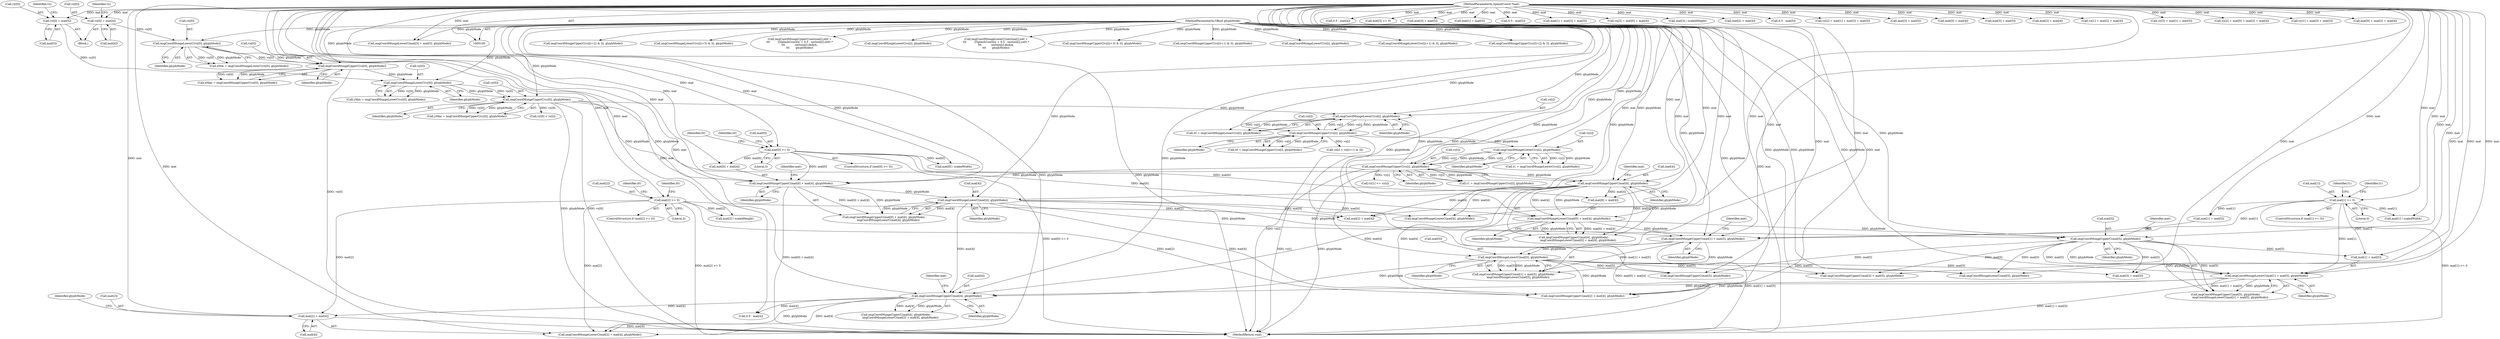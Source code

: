 digraph "0_poppler_a9b8ab4657dec65b8b86c225d12c533ad7e984e2@array" {
"1000475" [label="(Call,mat[2] + mat[4])"];
"1000441" [label="(Call,mat[2] >= 0)"];
"1000105" [label="(MethodParameterIn,SplashCoord *mat)"];
"1000469" [label="(Call,imgCoordMungeUpperC(mat[4], glyphMode))"];
"1000365" [label="(Call,imgCoordMungeLowerC(mat[4], glyphMode))"];
"1000356" [label="(Call,imgCoordMungeUpperC(mat[0] + mat[4], glyphMode))"];
"1000347" [label="(Call,mat[0] >= 0)"];
"1000251" [label="(Call,imgCoordMungeUpperC(vy[0], glyphMode))"];
"1000244" [label="(Call,imgCoordMungeLowerC(vy[0], glyphMode))"];
"1000147" [label="(Call,vy[0] = mat[5])"];
"1000237" [label="(Call,imgCoordMungeUpperC(vx[0], glyphMode))"];
"1000230" [label="(Call,imgCoordMungeLowerC(vx[0], glyphMode))"];
"1000140" [label="(Call,vx[0] = mat[4])"];
"1000106" [label="(MethodParameterIn,GBool glyphMode)"];
"1000313" [label="(Call,imgCoordMungeUpperC(vy[i], glyphMode))"];
"1000298" [label="(Call,imgCoordMungeLowerC(vy[i], glyphMode))"];
"1000283" [label="(Call,imgCoordMungeUpperC(vx[i], glyphMode))"];
"1000268" [label="(Call,imgCoordMungeLowerC(vx[i], glyphMode))"];
"1000375" [label="(Call,imgCoordMungeUpperC(mat[4], glyphMode))"];
"1000408" [label="(Call,imgCoordMungeLowerC(mat[5], glyphMode))"];
"1000399" [label="(Call,imgCoordMungeUpperC(mat[1] + mat[5], glyphMode))"];
"1000390" [label="(Call,mat[1] >= 0)"];
"1000380" [label="(Call,imgCoordMungeLowerC(mat[0] + mat[4], glyphMode))"];
"1000423" [label="(Call,imgCoordMungeLowerC(mat[1] + mat[5], glyphMode))"];
"1000418" [label="(Call,imgCoordMungeUpperC(mat[5], glyphMode))"];
"1000251" [label="(Call,imgCoordMungeUpperC(vy[0], glyphMode))"];
"1000412" [label="(Identifier,glyphMode)"];
"1000140" [label="(Call,vx[0] = mat[4])"];
"1000397" [label="(Identifier,t1)"];
"1001682" [label="(Call,0.5 - mat[4])"];
"1000424" [label="(Call,mat[1] + mat[5])"];
"1000484" [label="(Call,mat[3] >= 0)"];
"1000468" [label="(Call,imgCoordMungeUpperC(mat[4], glyphMode) -\n         imgCoordMungeLowerC(mat[2] + mat[4], glyphMode))"];
"1000228" [label="(Call,xMin = imgCoordMungeLowerC(vx[0], glyphMode))"];
"1000147" [label="(Call,vy[0] = mat[5])"];
"1000364" [label="(Identifier,glyphMode)"];
"1000408" [label="(Call,imgCoordMungeLowerC(mat[5], glyphMode))"];
"1000249" [label="(Call,yMax = imgCoordMungeUpperC(vy[0], glyphMode))"];
"1000298" [label="(Call,imgCoordMungeLowerC(vy[i], glyphMode))"];
"1000169" [label="(Call,mat[3] + mat[5])"];
"1000376" [label="(Call,mat[4])"];
"1000151" [label="(Call,mat[5])"];
"1000348" [label="(Call,mat[0])"];
"1000296" [label="(Call,t1 = imgCoordMungeLowerC(vy[i], glyphMode))"];
"1000474" [label="(Call,imgCoordMungeLowerC(mat[2] + mat[4], glyphMode))"];
"1000470" [label="(Call,mat[4])"];
"1000269" [label="(Call,vx[i])"];
"1000477" [label="(Identifier,mat)"];
"1000512" [label="(Call,imgCoordMungeUpperC(mat[5], glyphMode))"];
"1001143" [label="(Call,imgCoordMungeUpperC(vy[(i+1) & 3], glyphMode))"];
"1000313" [label="(Call,imgCoordMungeUpperC(vy[i], glyphMode))"];
"1000266" [label="(Call,t0 = imgCoordMungeLowerC(vx[i], glyphMode))"];
"1000380" [label="(Call,imgCoordMungeLowerC(mat[0] + mat[4], glyphMode))"];
"1000356" [label="(Call,imgCoordMungeUpperC(mat[0] + mat[4], glyphMode))"];
"1000221" [label="(Call,mat[1] + mat[5])"];
"1001693" [label="(Call,0.5 - mat[5])"];
"1000410" [label="(Identifier,mat)"];
"1000195" [label="(Call,mat[1] + mat[3] + mat[5])"];
"1000206" [label="(Call,vx[3] = mat[0] + mat[4])"];
"1000141" [label="(Call,vx[0])"];
"1000105" [label="(MethodParameterIn,SplashCoord *mat)"];
"1000244" [label="(Call,imgCoordMungeLowerC(vy[0], glyphMode))"];
"1000252" [label="(Call,vy[0])"];
"1000106" [label="(MethodParameterIn,GBool glyphMode)"];
"1000148" [label="(Call,vy[0])"];
"1000707" [label="(Call,imgCoordMungeLowerC(vy[i], glyphMode))"];
"1000730" [label="(Call,vx[i] < vx[(i+1) & 3])"];
"1000238" [label="(Call,vx[0])"];
"1000573" [label="(Call,mat[3] / scaledHeight)"];
"1000426" [label="(Identifier,mat)"];
"1000255" [label="(Identifier,glyphMode)"];
"1000231" [label="(Call,vx[0])"];
"1000517" [label="(Call,imgCoordMungeLowerC(mat[3] + mat[5], glyphMode))"];
"1000355" [label="(Call,imgCoordMungeUpperC(mat[0] + mat[4], glyphMode) -\n         imgCoordMungeLowerC(mat[4], glyphMode))"];
"1000431" [label="(Identifier,glyphMode)"];
"1000365" [label="(Call,imgCoordMungeLowerC(mat[4], glyphMode))"];
"1000422" [label="(Identifier,glyphMode)"];
"1000149" [label="(Identifier,vy)"];
"1000245" [label="(Call,vy[0])"];
"1000559" [label="(Call,mat[1] / scaledWidth)"];
"1000158" [label="(Call,mat[2] + mat[4])"];
"1001667" [label="(Call,0.5 - mat[5])"];
"1000666" [label="(Call,vy[0] < vy[i])"];
"1000502" [label="(Call,imgCoordMungeLowerC(mat[5], glyphMode))"];
"1000494" [label="(Call,mat[3] + mat[5])"];
"1000476" [label="(Call,mat[2])"];
"1000191" [label="(Call,vy[2] = mat[1] + mat[3] + mat[5])"];
"1000518" [label="(Call,mat[3] + mat[5])"];
"1000379" [label="(Identifier,glyphMode)"];
"1000416" [label="(Identifier,t1)"];
"1000482" [label="(Identifier,glyphMode)"];
"1000375" [label="(Call,imgCoordMungeUpperC(mat[4], glyphMode))"];
"1000400" [label="(Call,mat[1] + mat[5])"];
"1000388" [label="(Identifier,glyphMode)"];
"1000383" [label="(Identifier,mat)"];
"1000493" [label="(Call,imgCoordMungeUpperC(mat[3] + mat[5], glyphMode))"];
"1000997" [label="(Call,imgCoordMungeLowerC(vy[(i+1) & 3], glyphMode))"];
"1000469" [label="(Call,imgCoordMungeUpperC(mat[4], glyphMode))"];
"1000847" [label="(Call,imgCoordMungeUpperC(vy[(i+2) & 3], glyphMode))"];
"1000552" [label="(Call,mat[0] / scaledWidth)"];
"1000317" [label="(Identifier,glyphMode)"];
"1000479" [label="(Call,mat[4])"];
"1000367" [label="(Identifier,mat)"];
"1000459" [label="(Call,imgCoordMungeLowerC(mat[4], glyphMode))"];
"1000237" [label="(Call,imgCoordMungeUpperC(vx[0], glyphMode))"];
"1000390" [label="(Call,mat[1] >= 0)"];
"1000399" [label="(Call,imgCoordMungeUpperC(mat[1] + mat[5], glyphMode))"];
"1000473" [label="(Identifier,glyphMode)"];
"1000475" [label="(Call,mat[2] + mat[4])"];
"1000451" [label="(Call,mat[2] + mat[4])"];
"1000389" [label="(ControlStructure,if (mat[1] >= 0))"];
"1000719" [label="(Call,imgCoordMungeUpperC(vy[(i+2) & 3], glyphMode))"];
"1000441" [label="(Call,mat[2] >= 0)"];
"1000283" [label="(Call,imgCoordMungeUpperC(vx[i], glyphMode))"];
"1000230" [label="(Call,imgCoordMungeLowerC(vx[0], glyphMode))"];
"1000409" [label="(Call,mat[5])"];
"1000210" [label="(Call,mat[0] + mat[4])"];
"1000156" [label="(Identifier,vx)"];
"1000351" [label="(Literal,0)"];
"1000357" [label="(Call,mat[0] + mat[4])"];
"1000242" [label="(Call,yMin = imgCoordMungeLowerC(vy[0], glyphMode))"];
"1001656" [label="(Call,0.5 - mat[4])"];
"1000235" [label="(Call,xMax = imgCoordMungeUpperC(vx[0], glyphMode))"];
"1000448" [label="(Identifier,t0)"];
"1000407" [label="(Identifier,glyphMode)"];
"1000199" [label="(Call,mat[3] + mat[5])"];
"1000234" [label="(Identifier,glyphMode)"];
"1000107" [label="(Block,)"];
"1000287" [label="(Identifier,glyphMode)"];
"1000381" [label="(Call,mat[0] + mat[4])"];
"1001128" [label="(Call,imgCoordMungeLowerC(vy[(i+3) & 3], glyphMode))"];
"1000184" [label="(Call,mat[2] + mat[4])"];
"1000284" [label="(Call,vx[i])"];
"1000467" [label="(Identifier,t0)"];
"1000418" [label="(Call,imgCoordMungeUpperC(mat[5], glyphMode))"];
"1000154" [label="(Call,vx[1] = mat[2] + mat[4])"];
"1000354" [label="(Identifier,t0)"];
"1000442" [label="(Call,mat[2])"];
"1000311" [label="(Call,t1 = imgCoordMungeUpperC(vy[i], glyphMode))"];
"1000445" [label="(Literal,0)"];
"1000369" [label="(Identifier,glyphMode)"];
"1000366" [label="(Call,mat[4])"];
"1000394" [label="(Literal,0)"];
"1000566" [label="(Call,mat[2] / scaledHeight)"];
"1001587" [label="(Call,imgCoordMungeUpperC(section[i].xb0 +\n\t\t\t         ((SplashCoord)y + 0.5 - section[i].yb0) *\n\t\t\t           section[i].dxdyb,\n\t\t\t       glyphMode))"];
"1000302" [label="(Identifier,glyphMode)"];
"1000217" [label="(Call,vy[3] = mat[1] + mat[5])"];
"1000450" [label="(Call,imgCoordMungeUpperC(mat[2] + mat[4], glyphMode))"];
"1000144" [label="(Call,mat[4])"];
"1000419" [label="(Call,mat[5])"];
"1000268" [label="(Call,imgCoordMungeLowerC(vx[i], glyphMode))"];
"1001774" [label="(MethodReturn,void)"];
"1000176" [label="(Call,vx[2] = mat[0] + mat[2] + mat[4])"];
"1000440" [label="(ControlStructure,if (mat[2] >= 0))"];
"1000346" [label="(ControlStructure,if (mat[0] >= 0))"];
"1000347" [label="(Call,mat[0] >= 0)"];
"1000272" [label="(Identifier,glyphMode)"];
"1000835" [label="(Call,imgCoordMungeLowerC(vy[i], glyphMode))"];
"1000299" [label="(Call,vy[i])"];
"1000417" [label="(Call,imgCoordMungeUpperC(mat[5], glyphMode) -\n         imgCoordMungeLowerC(mat[1] + mat[5], glyphMode))"];
"1000165" [label="(Call,vy[1] = mat[3] + mat[5])"];
"1000398" [label="(Call,imgCoordMungeUpperC(mat[1] + mat[5], glyphMode) -\n         imgCoordMungeLowerC(mat[5], glyphMode))"];
"1000241" [label="(Identifier,glyphMode)"];
"1000281" [label="(Call,t0 = imgCoordMungeUpperC(vx[i], glyphMode))"];
"1001560" [label="(Call,imgCoordMungeLowerC(section[i].xa0 +\n\t\t\t         ((SplashCoord)y + 0.5 - section[i].ya0) *\n\t\t\t           section[i].dxdya,\n\t\t\t       glyphMode))"];
"1000423" [label="(Call,imgCoordMungeLowerC(mat[1] + mat[5], glyphMode))"];
"1000391" [label="(Call,mat[1])"];
"1000314" [label="(Call,vy[i])"];
"1000653" [label="(Call,vy[1] <= vy[i])"];
"1000180" [label="(Call,mat[0] + mat[2] + mat[4])"];
"1000374" [label="(Call,imgCoordMungeUpperC(mat[4], glyphMode) -\n         imgCoordMungeLowerC(mat[0] + mat[4], glyphMode))"];
"1000373" [label="(Identifier,t0)"];
"1001012" [label="(Call,imgCoordMungeUpperC(vy[(i+3) & 3], glyphMode))"];
"1000248" [label="(Identifier,glyphMode)"];
"1000475" -> "1000474"  [label="AST: "];
"1000475" -> "1000479"  [label="CFG: "];
"1000476" -> "1000475"  [label="AST: "];
"1000479" -> "1000475"  [label="AST: "];
"1000482" -> "1000475"  [label="CFG: "];
"1000475" -> "1001774"  [label="DDG: mat[4]"];
"1000441" -> "1000475"  [label="DDG: mat[2]"];
"1000105" -> "1000475"  [label="DDG: mat"];
"1000469" -> "1000475"  [label="DDG: mat[4]"];
"1000441" -> "1000440"  [label="AST: "];
"1000441" -> "1000445"  [label="CFG: "];
"1000442" -> "1000441"  [label="AST: "];
"1000445" -> "1000441"  [label="AST: "];
"1000448" -> "1000441"  [label="CFG: "];
"1000467" -> "1000441"  [label="CFG: "];
"1000441" -> "1001774"  [label="DDG: mat[2] >= 0"];
"1000105" -> "1000441"  [label="DDG: mat"];
"1000441" -> "1000450"  [label="DDG: mat[2]"];
"1000441" -> "1000451"  [label="DDG: mat[2]"];
"1000441" -> "1000474"  [label="DDG: mat[2]"];
"1000441" -> "1000566"  [label="DDG: mat[2]"];
"1000105" -> "1000100"  [label="AST: "];
"1000105" -> "1001774"  [label="DDG: mat"];
"1000105" -> "1000140"  [label="DDG: mat"];
"1000105" -> "1000147"  [label="DDG: mat"];
"1000105" -> "1000154"  [label="DDG: mat"];
"1000105" -> "1000158"  [label="DDG: mat"];
"1000105" -> "1000165"  [label="DDG: mat"];
"1000105" -> "1000169"  [label="DDG: mat"];
"1000105" -> "1000176"  [label="DDG: mat"];
"1000105" -> "1000180"  [label="DDG: mat"];
"1000105" -> "1000184"  [label="DDG: mat"];
"1000105" -> "1000191"  [label="DDG: mat"];
"1000105" -> "1000195"  [label="DDG: mat"];
"1000105" -> "1000199"  [label="DDG: mat"];
"1000105" -> "1000206"  [label="DDG: mat"];
"1000105" -> "1000210"  [label="DDG: mat"];
"1000105" -> "1000217"  [label="DDG: mat"];
"1000105" -> "1000221"  [label="DDG: mat"];
"1000105" -> "1000347"  [label="DDG: mat"];
"1000105" -> "1000356"  [label="DDG: mat"];
"1000105" -> "1000357"  [label="DDG: mat"];
"1000105" -> "1000365"  [label="DDG: mat"];
"1000105" -> "1000375"  [label="DDG: mat"];
"1000105" -> "1000380"  [label="DDG: mat"];
"1000105" -> "1000381"  [label="DDG: mat"];
"1000105" -> "1000390"  [label="DDG: mat"];
"1000105" -> "1000399"  [label="DDG: mat"];
"1000105" -> "1000400"  [label="DDG: mat"];
"1000105" -> "1000408"  [label="DDG: mat"];
"1000105" -> "1000418"  [label="DDG: mat"];
"1000105" -> "1000423"  [label="DDG: mat"];
"1000105" -> "1000424"  [label="DDG: mat"];
"1000105" -> "1000450"  [label="DDG: mat"];
"1000105" -> "1000451"  [label="DDG: mat"];
"1000105" -> "1000459"  [label="DDG: mat"];
"1000105" -> "1000469"  [label="DDG: mat"];
"1000105" -> "1000474"  [label="DDG: mat"];
"1000105" -> "1000484"  [label="DDG: mat"];
"1000105" -> "1000493"  [label="DDG: mat"];
"1000105" -> "1000494"  [label="DDG: mat"];
"1000105" -> "1000502"  [label="DDG: mat"];
"1000105" -> "1000512"  [label="DDG: mat"];
"1000105" -> "1000517"  [label="DDG: mat"];
"1000105" -> "1000518"  [label="DDG: mat"];
"1000105" -> "1000552"  [label="DDG: mat"];
"1000105" -> "1000559"  [label="DDG: mat"];
"1000105" -> "1000566"  [label="DDG: mat"];
"1000105" -> "1000573"  [label="DDG: mat"];
"1000105" -> "1001656"  [label="DDG: mat"];
"1000105" -> "1001667"  [label="DDG: mat"];
"1000105" -> "1001682"  [label="DDG: mat"];
"1000105" -> "1001693"  [label="DDG: mat"];
"1000469" -> "1000468"  [label="AST: "];
"1000469" -> "1000473"  [label="CFG: "];
"1000470" -> "1000469"  [label="AST: "];
"1000473" -> "1000469"  [label="AST: "];
"1000477" -> "1000469"  [label="CFG: "];
"1000469" -> "1000468"  [label="DDG: mat[4]"];
"1000469" -> "1000468"  [label="DDG: glyphMode"];
"1000365" -> "1000469"  [label="DDG: mat[4]"];
"1000375" -> "1000469"  [label="DDG: mat[4]"];
"1000408" -> "1000469"  [label="DDG: glyphMode"];
"1000423" -> "1000469"  [label="DDG: glyphMode"];
"1000106" -> "1000469"  [label="DDG: glyphMode"];
"1000469" -> "1000474"  [label="DDG: mat[4]"];
"1000469" -> "1000474"  [label="DDG: glyphMode"];
"1000469" -> "1001656"  [label="DDG: mat[4]"];
"1000365" -> "1000355"  [label="AST: "];
"1000365" -> "1000369"  [label="CFG: "];
"1000366" -> "1000365"  [label="AST: "];
"1000369" -> "1000365"  [label="AST: "];
"1000355" -> "1000365"  [label="CFG: "];
"1000365" -> "1000355"  [label="DDG: mat[4]"];
"1000365" -> "1000355"  [label="DDG: glyphMode"];
"1000356" -> "1000365"  [label="DDG: glyphMode"];
"1000106" -> "1000365"  [label="DDG: glyphMode"];
"1000365" -> "1000399"  [label="DDG: glyphMode"];
"1000365" -> "1000418"  [label="DDG: glyphMode"];
"1000365" -> "1000450"  [label="DDG: mat[4]"];
"1000365" -> "1000451"  [label="DDG: mat[4]"];
"1000365" -> "1000459"  [label="DDG: mat[4]"];
"1000356" -> "1000355"  [label="AST: "];
"1000356" -> "1000364"  [label="CFG: "];
"1000357" -> "1000356"  [label="AST: "];
"1000364" -> "1000356"  [label="AST: "];
"1000367" -> "1000356"  [label="CFG: "];
"1000356" -> "1001774"  [label="DDG: mat[0] + mat[4]"];
"1000356" -> "1000355"  [label="DDG: mat[0] + mat[4]"];
"1000356" -> "1000355"  [label="DDG: glyphMode"];
"1000347" -> "1000356"  [label="DDG: mat[0]"];
"1000251" -> "1000356"  [label="DDG: glyphMode"];
"1000313" -> "1000356"  [label="DDG: glyphMode"];
"1000106" -> "1000356"  [label="DDG: glyphMode"];
"1000347" -> "1000346"  [label="AST: "];
"1000347" -> "1000351"  [label="CFG: "];
"1000348" -> "1000347"  [label="AST: "];
"1000351" -> "1000347"  [label="AST: "];
"1000354" -> "1000347"  [label="CFG: "];
"1000373" -> "1000347"  [label="CFG: "];
"1000347" -> "1001774"  [label="DDG: mat[0] >= 0"];
"1000347" -> "1000357"  [label="DDG: mat[0]"];
"1000347" -> "1000380"  [label="DDG: mat[0]"];
"1000347" -> "1000381"  [label="DDG: mat[0]"];
"1000347" -> "1000552"  [label="DDG: mat[0]"];
"1000251" -> "1000249"  [label="AST: "];
"1000251" -> "1000255"  [label="CFG: "];
"1000252" -> "1000251"  [label="AST: "];
"1000255" -> "1000251"  [label="AST: "];
"1000249" -> "1000251"  [label="CFG: "];
"1000251" -> "1001774"  [label="DDG: glyphMode"];
"1000251" -> "1001774"  [label="DDG: vy[0]"];
"1000251" -> "1000249"  [label="DDG: vy[0]"];
"1000251" -> "1000249"  [label="DDG: glyphMode"];
"1000244" -> "1000251"  [label="DDG: vy[0]"];
"1000244" -> "1000251"  [label="DDG: glyphMode"];
"1000106" -> "1000251"  [label="DDG: glyphMode"];
"1000251" -> "1000268"  [label="DDG: glyphMode"];
"1000251" -> "1000375"  [label="DDG: glyphMode"];
"1000251" -> "1000666"  [label="DDG: vy[0]"];
"1000244" -> "1000242"  [label="AST: "];
"1000244" -> "1000248"  [label="CFG: "];
"1000245" -> "1000244"  [label="AST: "];
"1000248" -> "1000244"  [label="AST: "];
"1000242" -> "1000244"  [label="CFG: "];
"1000244" -> "1000242"  [label="DDG: vy[0]"];
"1000244" -> "1000242"  [label="DDG: glyphMode"];
"1000147" -> "1000244"  [label="DDG: vy[0]"];
"1000237" -> "1000244"  [label="DDG: glyphMode"];
"1000106" -> "1000244"  [label="DDG: glyphMode"];
"1000147" -> "1000107"  [label="AST: "];
"1000147" -> "1000151"  [label="CFG: "];
"1000148" -> "1000147"  [label="AST: "];
"1000151" -> "1000147"  [label="AST: "];
"1000156" -> "1000147"  [label="CFG: "];
"1000237" -> "1000235"  [label="AST: "];
"1000237" -> "1000241"  [label="CFG: "];
"1000238" -> "1000237"  [label="AST: "];
"1000241" -> "1000237"  [label="AST: "];
"1000235" -> "1000237"  [label="CFG: "];
"1000237" -> "1001774"  [label="DDG: vx[0]"];
"1000237" -> "1000235"  [label="DDG: vx[0]"];
"1000237" -> "1000235"  [label="DDG: glyphMode"];
"1000230" -> "1000237"  [label="DDG: vx[0]"];
"1000230" -> "1000237"  [label="DDG: glyphMode"];
"1000106" -> "1000237"  [label="DDG: glyphMode"];
"1000230" -> "1000228"  [label="AST: "];
"1000230" -> "1000234"  [label="CFG: "];
"1000231" -> "1000230"  [label="AST: "];
"1000234" -> "1000230"  [label="AST: "];
"1000228" -> "1000230"  [label="CFG: "];
"1000230" -> "1000228"  [label="DDG: vx[0]"];
"1000230" -> "1000228"  [label="DDG: glyphMode"];
"1000140" -> "1000230"  [label="DDG: vx[0]"];
"1000106" -> "1000230"  [label="DDG: glyphMode"];
"1000140" -> "1000107"  [label="AST: "];
"1000140" -> "1000144"  [label="CFG: "];
"1000141" -> "1000140"  [label="AST: "];
"1000144" -> "1000140"  [label="AST: "];
"1000149" -> "1000140"  [label="CFG: "];
"1000106" -> "1000100"  [label="AST: "];
"1000106" -> "1001774"  [label="DDG: glyphMode"];
"1000106" -> "1000268"  [label="DDG: glyphMode"];
"1000106" -> "1000283"  [label="DDG: glyphMode"];
"1000106" -> "1000298"  [label="DDG: glyphMode"];
"1000106" -> "1000313"  [label="DDG: glyphMode"];
"1000106" -> "1000375"  [label="DDG: glyphMode"];
"1000106" -> "1000380"  [label="DDG: glyphMode"];
"1000106" -> "1000399"  [label="DDG: glyphMode"];
"1000106" -> "1000408"  [label="DDG: glyphMode"];
"1000106" -> "1000418"  [label="DDG: glyphMode"];
"1000106" -> "1000423"  [label="DDG: glyphMode"];
"1000106" -> "1000450"  [label="DDG: glyphMode"];
"1000106" -> "1000459"  [label="DDG: glyphMode"];
"1000106" -> "1000474"  [label="DDG: glyphMode"];
"1000106" -> "1000493"  [label="DDG: glyphMode"];
"1000106" -> "1000502"  [label="DDG: glyphMode"];
"1000106" -> "1000512"  [label="DDG: glyphMode"];
"1000106" -> "1000517"  [label="DDG: glyphMode"];
"1000106" -> "1000707"  [label="DDG: glyphMode"];
"1000106" -> "1000719"  [label="DDG: glyphMode"];
"1000106" -> "1000835"  [label="DDG: glyphMode"];
"1000106" -> "1000847"  [label="DDG: glyphMode"];
"1000106" -> "1000997"  [label="DDG: glyphMode"];
"1000106" -> "1001012"  [label="DDG: glyphMode"];
"1000106" -> "1001128"  [label="DDG: glyphMode"];
"1000106" -> "1001143"  [label="DDG: glyphMode"];
"1000106" -> "1001560"  [label="DDG: glyphMode"];
"1000106" -> "1001587"  [label="DDG: glyphMode"];
"1000313" -> "1000311"  [label="AST: "];
"1000313" -> "1000317"  [label="CFG: "];
"1000314" -> "1000313"  [label="AST: "];
"1000317" -> "1000313"  [label="AST: "];
"1000311" -> "1000313"  [label="CFG: "];
"1000313" -> "1001774"  [label="DDG: vy[i]"];
"1000313" -> "1001774"  [label="DDG: glyphMode"];
"1000313" -> "1000268"  [label="DDG: glyphMode"];
"1000313" -> "1000298"  [label="DDG: vy[i]"];
"1000313" -> "1000311"  [label="DDG: vy[i]"];
"1000313" -> "1000311"  [label="DDG: glyphMode"];
"1000298" -> "1000313"  [label="DDG: vy[i]"];
"1000298" -> "1000313"  [label="DDG: glyphMode"];
"1000313" -> "1000375"  [label="DDG: glyphMode"];
"1000313" -> "1000653"  [label="DDG: vy[i]"];
"1000298" -> "1000296"  [label="AST: "];
"1000298" -> "1000302"  [label="CFG: "];
"1000299" -> "1000298"  [label="AST: "];
"1000302" -> "1000298"  [label="AST: "];
"1000296" -> "1000298"  [label="CFG: "];
"1000298" -> "1000296"  [label="DDG: vy[i]"];
"1000298" -> "1000296"  [label="DDG: glyphMode"];
"1000283" -> "1000298"  [label="DDG: glyphMode"];
"1000283" -> "1000281"  [label="AST: "];
"1000283" -> "1000287"  [label="CFG: "];
"1000284" -> "1000283"  [label="AST: "];
"1000287" -> "1000283"  [label="AST: "];
"1000281" -> "1000283"  [label="CFG: "];
"1000283" -> "1001774"  [label="DDG: vx[i]"];
"1000283" -> "1000268"  [label="DDG: vx[i]"];
"1000283" -> "1000281"  [label="DDG: vx[i]"];
"1000283" -> "1000281"  [label="DDG: glyphMode"];
"1000268" -> "1000283"  [label="DDG: vx[i]"];
"1000268" -> "1000283"  [label="DDG: glyphMode"];
"1000283" -> "1000730"  [label="DDG: vx[i]"];
"1000268" -> "1000266"  [label="AST: "];
"1000268" -> "1000272"  [label="CFG: "];
"1000269" -> "1000268"  [label="AST: "];
"1000272" -> "1000268"  [label="AST: "];
"1000266" -> "1000268"  [label="CFG: "];
"1000268" -> "1000266"  [label="DDG: vx[i]"];
"1000268" -> "1000266"  [label="DDG: glyphMode"];
"1000375" -> "1000374"  [label="AST: "];
"1000375" -> "1000379"  [label="CFG: "];
"1000376" -> "1000375"  [label="AST: "];
"1000379" -> "1000375"  [label="AST: "];
"1000383" -> "1000375"  [label="CFG: "];
"1000375" -> "1000374"  [label="DDG: mat[4]"];
"1000375" -> "1000374"  [label="DDG: glyphMode"];
"1000375" -> "1000380"  [label="DDG: mat[4]"];
"1000375" -> "1000380"  [label="DDG: glyphMode"];
"1000375" -> "1000381"  [label="DDG: mat[4]"];
"1000375" -> "1000450"  [label="DDG: mat[4]"];
"1000375" -> "1000451"  [label="DDG: mat[4]"];
"1000375" -> "1000459"  [label="DDG: mat[4]"];
"1000408" -> "1000398"  [label="AST: "];
"1000408" -> "1000412"  [label="CFG: "];
"1000409" -> "1000408"  [label="AST: "];
"1000412" -> "1000408"  [label="AST: "];
"1000398" -> "1000408"  [label="CFG: "];
"1000408" -> "1000398"  [label="DDG: mat[5]"];
"1000408" -> "1000398"  [label="DDG: glyphMode"];
"1000399" -> "1000408"  [label="DDG: glyphMode"];
"1000408" -> "1000450"  [label="DDG: glyphMode"];
"1000408" -> "1000493"  [label="DDG: mat[5]"];
"1000408" -> "1000494"  [label="DDG: mat[5]"];
"1000408" -> "1000502"  [label="DDG: mat[5]"];
"1000408" -> "1000512"  [label="DDG: mat[5]"];
"1000399" -> "1000398"  [label="AST: "];
"1000399" -> "1000407"  [label="CFG: "];
"1000400" -> "1000399"  [label="AST: "];
"1000407" -> "1000399"  [label="AST: "];
"1000410" -> "1000399"  [label="CFG: "];
"1000399" -> "1001774"  [label="DDG: mat[1] + mat[5]"];
"1000399" -> "1000398"  [label="DDG: mat[1] + mat[5]"];
"1000399" -> "1000398"  [label="DDG: glyphMode"];
"1000390" -> "1000399"  [label="DDG: mat[1]"];
"1000380" -> "1000399"  [label="DDG: glyphMode"];
"1000390" -> "1000389"  [label="AST: "];
"1000390" -> "1000394"  [label="CFG: "];
"1000391" -> "1000390"  [label="AST: "];
"1000394" -> "1000390"  [label="AST: "];
"1000397" -> "1000390"  [label="CFG: "];
"1000416" -> "1000390"  [label="CFG: "];
"1000390" -> "1001774"  [label="DDG: mat[1] >= 0"];
"1000390" -> "1000400"  [label="DDG: mat[1]"];
"1000390" -> "1000423"  [label="DDG: mat[1]"];
"1000390" -> "1000424"  [label="DDG: mat[1]"];
"1000390" -> "1000559"  [label="DDG: mat[1]"];
"1000380" -> "1000374"  [label="AST: "];
"1000380" -> "1000388"  [label="CFG: "];
"1000381" -> "1000380"  [label="AST: "];
"1000388" -> "1000380"  [label="AST: "];
"1000374" -> "1000380"  [label="CFG: "];
"1000380" -> "1001774"  [label="DDG: mat[0] + mat[4]"];
"1000380" -> "1000374"  [label="DDG: mat[0] + mat[4]"];
"1000380" -> "1000374"  [label="DDG: glyphMode"];
"1000380" -> "1000418"  [label="DDG: glyphMode"];
"1000423" -> "1000417"  [label="AST: "];
"1000423" -> "1000431"  [label="CFG: "];
"1000424" -> "1000423"  [label="AST: "];
"1000431" -> "1000423"  [label="AST: "];
"1000417" -> "1000423"  [label="CFG: "];
"1000423" -> "1001774"  [label="DDG: mat[1] + mat[5]"];
"1000423" -> "1000417"  [label="DDG: mat[1] + mat[5]"];
"1000423" -> "1000417"  [label="DDG: glyphMode"];
"1000418" -> "1000423"  [label="DDG: mat[5]"];
"1000418" -> "1000423"  [label="DDG: glyphMode"];
"1000423" -> "1000450"  [label="DDG: glyphMode"];
"1000418" -> "1000417"  [label="AST: "];
"1000418" -> "1000422"  [label="CFG: "];
"1000419" -> "1000418"  [label="AST: "];
"1000422" -> "1000418"  [label="AST: "];
"1000426" -> "1000418"  [label="CFG: "];
"1000418" -> "1000417"  [label="DDG: mat[5]"];
"1000418" -> "1000417"  [label="DDG: glyphMode"];
"1000418" -> "1000424"  [label="DDG: mat[5]"];
"1000418" -> "1000493"  [label="DDG: mat[5]"];
"1000418" -> "1000494"  [label="DDG: mat[5]"];
"1000418" -> "1000502"  [label="DDG: mat[5]"];
"1000418" -> "1000512"  [label="DDG: mat[5]"];
}

